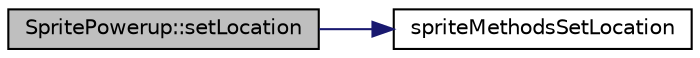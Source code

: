digraph "SpritePowerup::setLocation"
{
 // LATEX_PDF_SIZE
  edge [fontname="Helvetica",fontsize="10",labelfontname="Helvetica",labelfontsize="10"];
  node [fontname="Helvetica",fontsize="10",shape=record];
  rankdir="LR";
  Node1 [label="SpritePowerup::setLocation",height=0.2,width=0.4,color="black", fillcolor="grey75", style="filled", fontcolor="black",tooltip=" "];
  Node1 -> Node2 [color="midnightblue",fontsize="10",style="solid",fontname="Helvetica"];
  Node2 [label="spriteMethodsSetLocation",height=0.2,width=0.4,color="black", fillcolor="white", style="filled",URL="$_sprite_methods_8cpp.html#a3e400e62b2a70fb3ad654841fb405f02",tooltip=" "];
}
